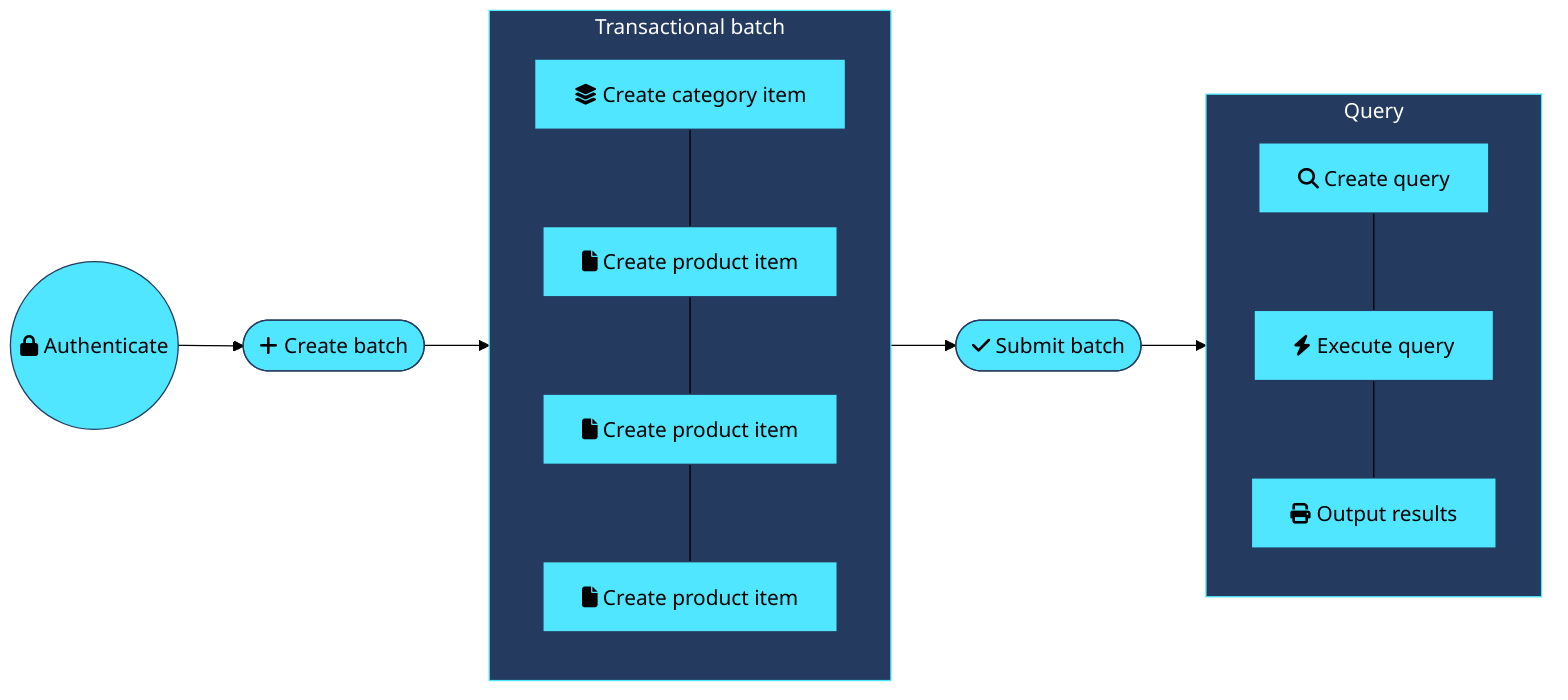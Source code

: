 %%{ init: { 'theme': 'base', 'themeVariables': { 'background': '#243A5E', 'primaryColor': '#50E6FF', 'primaryBorderColor': '#243A5E', 'tertiaryBorderColor': '#50E6FF', 'tertiaryColor': '#243A5E', 'fontFamily': 'Segoe UI', 'textColor': '#F0F0F0', 'lineColor': '#000000', 'primaryTextColor': '#000000', 'tertiaryTextColor': '#FFFFFF' } }}%%
flowchart LR
    authenticate((fa:fa-lock Authenticate))
    create-batch([fa:fa-plus Create batch])
    authenticate --> create-batch
    subgraph transactional-batch[Transactional batch]
        direction TB
        create-category-item[fa:fa-layer-group Create category item]
        create-product-item-1[fa:fa-file Create product item]
        create-product-item-2[fa:fa-file Create product item]
        create-product-item-3[fa:fa-file Create product item]
        create-category-item --- create-product-item-1
        create-product-item-1 --- create-product-item-2
        create-product-item-2 --- create-product-item-3
    end
    create-batch --> transactional-batch
    submit-batch([fa:fa-check Submit batch])
    transactional-batch --> submit-batch
    subgraph nosql-query[Query]
        direction TB
        create-query[fa:fa-search Create query]
        execute-query[fa:fa-bolt Execute query]
        output-results[fa:fa-print Output results]
        create-query --- execute-query
        execute-query --- output-results
    end
    submit-batch --> nosql-query